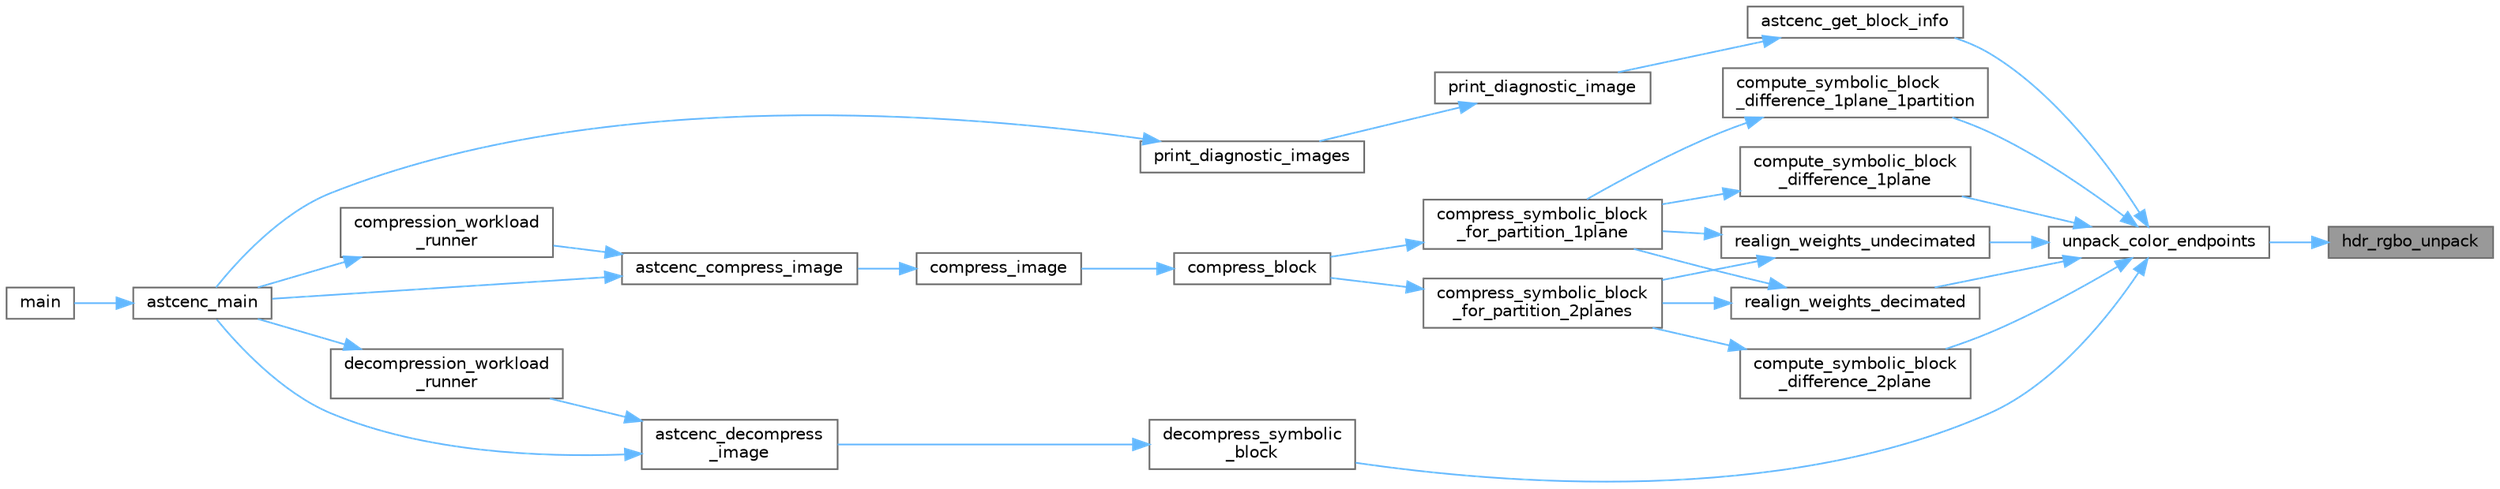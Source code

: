 digraph "hdr_rgbo_unpack"
{
 // LATEX_PDF_SIZE
  bgcolor="transparent";
  edge [fontname=Helvetica,fontsize=10,labelfontname=Helvetica,labelfontsize=10];
  node [fontname=Helvetica,fontsize=10,shape=box,height=0.2,width=0.4];
  rankdir="RL";
  Node1 [id="Node000001",label="hdr_rgbo_unpack",height=0.2,width=0.4,color="gray40", fillcolor="grey60", style="filled", fontcolor="black",tooltip="Unpack an HDR RGB + offset encoding."];
  Node1 -> Node2 [id="edge31_Node000001_Node000002",dir="back",color="steelblue1",style="solid",tooltip=" "];
  Node2 [id="Node000002",label="unpack_color_endpoints",height=0.2,width=0.4,color="grey40", fillcolor="white", style="filled",URL="$astcenc__color__unquantize_8cpp.html#ab9b659180fb522b05391892336dbc095",tooltip="Unpack a single pair of encoded endpoints."];
  Node2 -> Node3 [id="edge32_Node000002_Node000003",dir="back",color="steelblue1",style="solid",tooltip=" "];
  Node3 [id="Node000003",label="astcenc_get_block_info",height=0.2,width=0.4,color="grey40", fillcolor="white", style="filled",URL="$astcenc__entry_8cpp.html#a4138a9fb500526b5bfd98ea53a3ecec7",tooltip="Provide a high level summary of a block's encoding."];
  Node3 -> Node4 [id="edge33_Node000003_Node000004",dir="back",color="steelblue1",style="solid",tooltip=" "];
  Node4 [id="Node000004",label="print_diagnostic_image",height=0.2,width=0.4,color="grey40", fillcolor="white", style="filled",URL="$astcenccli__toplevel_8cpp.html#ac1760850c83dafab500f7cf8ab789246",tooltip="Populate a single diagnostic image showing aspects of the encoding."];
  Node4 -> Node5 [id="edge34_Node000004_Node000005",dir="back",color="steelblue1",style="solid",tooltip=" "];
  Node5 [id="Node000005",label="print_diagnostic_images",height=0.2,width=0.4,color="grey40", fillcolor="white", style="filled",URL="$astcenccli__toplevel_8cpp.html#a65c87ee1ff0ed0736cffa06692853479",tooltip="Print a set of diagnostic images showing aspects of the encoding."];
  Node5 -> Node6 [id="edge35_Node000005_Node000006",dir="back",color="steelblue1",style="solid",tooltip=" "];
  Node6 [id="Node000006",label="astcenc_main",height=0.2,width=0.4,color="grey40", fillcolor="white", style="filled",URL="$astcenccli__toplevel_8cpp.html#a073d18880f24fd648661b01d2e20340e",tooltip="Application entry point."];
  Node6 -> Node7 [id="edge36_Node000006_Node000007",dir="back",color="steelblue1",style="solid",tooltip=" "];
  Node7 [id="Node000007",label="main",height=0.2,width=0.4,color="grey40", fillcolor="white", style="filled",URL="$astcenccli__entry_8cpp.html#a3c04138a5bfe5d72780bb7e82a18e627",tooltip=" "];
  Node2 -> Node8 [id="edge37_Node000002_Node000008",dir="back",color="steelblue1",style="solid",tooltip=" "];
  Node8 [id="Node000008",label="compute_symbolic_block\l_difference_1plane",height=0.2,width=0.4,color="grey40", fillcolor="white", style="filled",URL="$astcenc__decompress__symbolic_8cpp.html#a0541138e65930f39f6caba517e76dfe4",tooltip="Compute the error between a symbolic block and the original input data."];
  Node8 -> Node9 [id="edge38_Node000008_Node000009",dir="back",color="steelblue1",style="solid",tooltip=" "];
  Node9 [id="Node000009",label="compress_symbolic_block\l_for_partition_1plane",height=0.2,width=0.4,color="grey40", fillcolor="white", style="filled",URL="$astcenc__compress__symbolic_8cpp.html#af5f518a15600c71922e69267dea2db99",tooltip="Compress a block using a chosen partitioning and 1 plane of weights."];
  Node9 -> Node10 [id="edge39_Node000009_Node000010",dir="back",color="steelblue1",style="solid",tooltip=" "];
  Node10 [id="Node000010",label="compress_block",height=0.2,width=0.4,color="grey40", fillcolor="white", style="filled",URL="$astcenc__compress__symbolic_8cpp.html#a579b9a2ceeecda2fb3abe63b8311df1c",tooltip="Compress an image block into a physical block."];
  Node10 -> Node11 [id="edge40_Node000010_Node000011",dir="back",color="steelblue1",style="solid",tooltip=" "];
  Node11 [id="Node000011",label="compress_image",height=0.2,width=0.4,color="grey40", fillcolor="white", style="filled",URL="$astcenc__entry_8cpp.html#acbecfd32ce013d567cac16a877c20f42",tooltip="Compress an image, after any preflight has completed."];
  Node11 -> Node12 [id="edge41_Node000011_Node000012",dir="back",color="steelblue1",style="solid",tooltip=" "];
  Node12 [id="Node000012",label="astcenc_compress_image",height=0.2,width=0.4,color="grey40", fillcolor="white", style="filled",URL="$astcenc__entry_8cpp.html#ad762aa055eed75156c99309158a40e90",tooltip="Compress an image."];
  Node12 -> Node6 [id="edge42_Node000012_Node000006",dir="back",color="steelblue1",style="solid",tooltip=" "];
  Node12 -> Node13 [id="edge43_Node000012_Node000013",dir="back",color="steelblue1",style="solid",tooltip=" "];
  Node13 [id="Node000013",label="compression_workload\l_runner",height=0.2,width=0.4,color="grey40", fillcolor="white", style="filled",URL="$astcenccli__toplevel_8cpp.html#a57bafe66bbd689a53aad2d190fe7a3fa",tooltip="Runner callback function for a compression worker thread."];
  Node13 -> Node6 [id="edge44_Node000013_Node000006",dir="back",color="steelblue1",style="solid",tooltip=" "];
  Node2 -> Node14 [id="edge45_Node000002_Node000014",dir="back",color="steelblue1",style="solid",tooltip=" "];
  Node14 [id="Node000014",label="compute_symbolic_block\l_difference_1plane_1partition",height=0.2,width=0.4,color="grey40", fillcolor="white", style="filled",URL="$astcenc__decompress__symbolic_8cpp.html#aff8e27acd948a9cc5631d99c80906b2f",tooltip="Compute the error between a symbolic block and the original input data."];
  Node14 -> Node9 [id="edge46_Node000014_Node000009",dir="back",color="steelblue1",style="solid",tooltip=" "];
  Node2 -> Node15 [id="edge47_Node000002_Node000015",dir="back",color="steelblue1",style="solid",tooltip=" "];
  Node15 [id="Node000015",label="compute_symbolic_block\l_difference_2plane",height=0.2,width=0.4,color="grey40", fillcolor="white", style="filled",URL="$astcenc__decompress__symbolic_8cpp.html#a9c23f8373c9f5e708650b7c8e038b182",tooltip="Compute the error between a symbolic block and the original input data."];
  Node15 -> Node16 [id="edge48_Node000015_Node000016",dir="back",color="steelblue1",style="solid",tooltip=" "];
  Node16 [id="Node000016",label="compress_symbolic_block\l_for_partition_2planes",height=0.2,width=0.4,color="grey40", fillcolor="white", style="filled",URL="$astcenc__compress__symbolic_8cpp.html#af11a976c8ea386db054bef472ce0667c",tooltip="Compress a block using a chosen partitioning and 2 planes of weights."];
  Node16 -> Node10 [id="edge49_Node000016_Node000010",dir="back",color="steelblue1",style="solid",tooltip=" "];
  Node2 -> Node17 [id="edge50_Node000002_Node000017",dir="back",color="steelblue1",style="solid",tooltip=" "];
  Node17 [id="Node000017",label="decompress_symbolic\l_block",height=0.2,width=0.4,color="grey40", fillcolor="white", style="filled",URL="$astcenc__decompress__symbolic_8cpp.html#a4a5f09c362972951a31e4d7ff918f89f",tooltip="Decompress a symbolic block in to an image block."];
  Node17 -> Node18 [id="edge51_Node000017_Node000018",dir="back",color="steelblue1",style="solid",tooltip=" "];
  Node18 [id="Node000018",label="astcenc_decompress\l_image",height=0.2,width=0.4,color="grey40", fillcolor="white", style="filled",URL="$astcenc__entry_8cpp.html#a062987fc41b9df7d34d8eb668f29eb21",tooltip="Decompress an image."];
  Node18 -> Node6 [id="edge52_Node000018_Node000006",dir="back",color="steelblue1",style="solid",tooltip=" "];
  Node18 -> Node19 [id="edge53_Node000018_Node000019",dir="back",color="steelblue1",style="solid",tooltip=" "];
  Node19 [id="Node000019",label="decompression_workload\l_runner",height=0.2,width=0.4,color="grey40", fillcolor="white", style="filled",URL="$astcenccli__toplevel_8cpp.html#a02c55a799cc33b39f9d733b1a7e91281",tooltip="Runner callback function for a decompression worker thread."];
  Node19 -> Node6 [id="edge54_Node000019_Node000006",dir="back",color="steelblue1",style="solid",tooltip=" "];
  Node2 -> Node20 [id="edge55_Node000002_Node000020",dir="back",color="steelblue1",style="solid",tooltip=" "];
  Node20 [id="Node000020",label="realign_weights_decimated",height=0.2,width=0.4,color="grey40", fillcolor="white", style="filled",URL="$astcenc__compress__symbolic_8cpp.html#af80747ee43aa6fda579161376205c294",tooltip="Attempt to improve weights given a chosen configuration."];
  Node20 -> Node9 [id="edge56_Node000020_Node000009",dir="back",color="steelblue1",style="solid",tooltip=" "];
  Node20 -> Node16 [id="edge57_Node000020_Node000016",dir="back",color="steelblue1",style="solid",tooltip=" "];
  Node2 -> Node21 [id="edge58_Node000002_Node000021",dir="back",color="steelblue1",style="solid",tooltip=" "];
  Node21 [id="Node000021",label="realign_weights_undecimated",height=0.2,width=0.4,color="grey40", fillcolor="white", style="filled",URL="$astcenc__compress__symbolic_8cpp.html#a91e5fa530ba0e492b85132e416a5ddf4",tooltip="Attempt to improve weights given a chosen configuration."];
  Node21 -> Node9 [id="edge59_Node000021_Node000009",dir="back",color="steelblue1",style="solid",tooltip=" "];
  Node21 -> Node16 [id="edge60_Node000021_Node000016",dir="back",color="steelblue1",style="solid",tooltip=" "];
}
